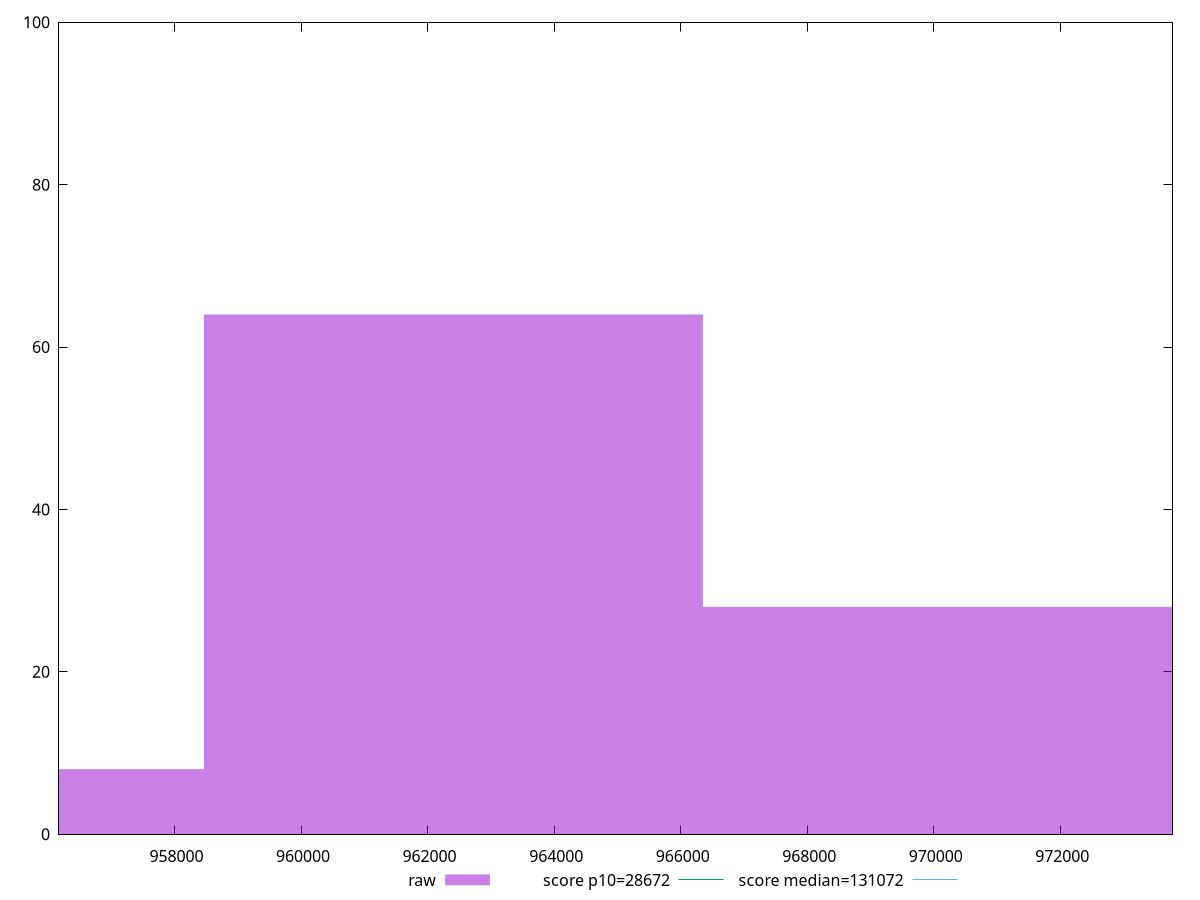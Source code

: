reset

$raw <<EOF
970296.271523605 28
954519.0963768797 8
962407.6839502424 64
EOF

set key outside below
set boxwidth 7888.587573362643
set xrange [956172.960138889:973775.0735347223]
set yrange [0:100]
set trange [0:100]
set style fill transparent solid 0.5 noborder

set parametric
set terminal svg size 640, 490 enhanced background rgb 'white'
set output "reports/report_00031_2021-02-24T23-18-18.084Z/uses-long-cache-ttl/samples/astro/raw/histogram.svg"

plot $raw title "raw" with boxes, \
     28672,t title "score p10=28672", \
     131072,t title "score median=131072"

reset
